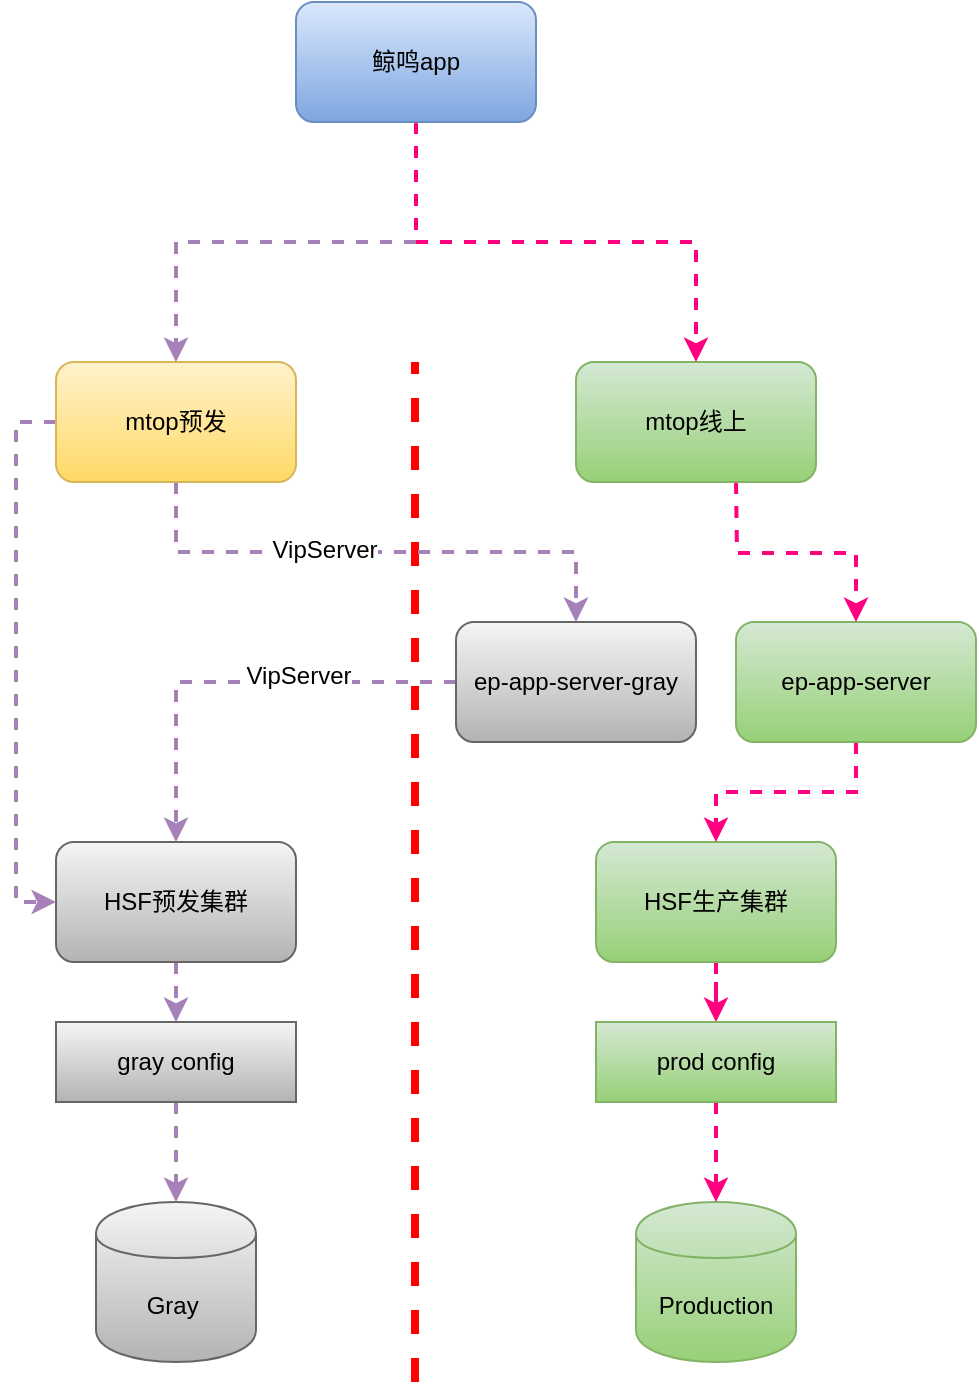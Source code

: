 <mxfile version="12.4.7" type="github"><diagram id="Gk4kHyFn3zn3_QR2qy4u" name="Page-1"><mxGraphModel dx="1168" dy="637" grid="1" gridSize="10" guides="1" tooltips="1" connect="1" arrows="1" fold="1" page="1" pageScale="1" pageWidth="827" pageHeight="1169" math="0" shadow="0"><root><mxCell id="0"/><mxCell id="1" parent="0"/><mxCell id="psz0ONWJy-oLL9iXoKW5-1" value="Gray&amp;nbsp;" style="shape=cylinder;whiteSpace=wrap;html=1;boundedLbl=1;backgroundOutline=1;fillColor=#f5f5f5;strokeColor=#666666;gradientColor=#b3b3b3;" parent="1" vertex="1"><mxGeometry x="130" y="650" width="80" height="80" as="geometry"/></mxCell><mxCell id="psz0ONWJy-oLL9iXoKW5-3" value="Production" style="shape=cylinder;whiteSpace=wrap;html=1;boundedLbl=1;backgroundOutline=1;fillColor=#d5e8d4;strokeColor=#82b366;gradientColor=#97d077;" parent="1" vertex="1"><mxGeometry x="400" y="650" width="80" height="80" as="geometry"/></mxCell><mxCell id="psz0ONWJy-oLL9iXoKW5-37" style="edgeStyle=orthogonalEdgeStyle;rounded=0;orthogonalLoop=1;jettySize=auto;html=1;exitX=0.5;exitY=1;exitDx=0;exitDy=0;entryX=0.5;entryY=0;entryDx=0;entryDy=0;dashed=1;strokeColor=#A680B8;strokeWidth=2;" parent="1" source="psz0ONWJy-oLL9iXoKW5-9" target="psz0ONWJy-oLL9iXoKW5-13" edge="1"><mxGeometry relative="1" as="geometry"/></mxCell><mxCell id="psz0ONWJy-oLL9iXoKW5-9" value="HSF预发集群" style="rounded=1;whiteSpace=wrap;html=1;gradientColor=#b3b3b3;fillColor=#f5f5f5;strokeColor=#666666;" parent="1" vertex="1"><mxGeometry x="110" y="470" width="120" height="60" as="geometry"/></mxCell><mxCell id="psz0ONWJy-oLL9iXoKW5-44" style="edgeStyle=orthogonalEdgeStyle;rounded=0;orthogonalLoop=1;jettySize=auto;html=1;exitX=0.5;exitY=1;exitDx=0;exitDy=0;dashed=1;strokeColor=#FF0080;strokeWidth=2;" parent="1" source="psz0ONWJy-oLL9iXoKW5-10" target="psz0ONWJy-oLL9iXoKW5-14" edge="1"><mxGeometry relative="1" as="geometry"/></mxCell><mxCell id="psz0ONWJy-oLL9iXoKW5-10" value="HSF生产集群" style="rounded=1;whiteSpace=wrap;html=1;gradientColor=#97d077;fillColor=#d5e8d4;strokeColor=#82b366;" parent="1" vertex="1"><mxGeometry x="380" y="470" width="120" height="60" as="geometry"/></mxCell><mxCell id="psz0ONWJy-oLL9iXoKW5-36" style="edgeStyle=orthogonalEdgeStyle;rounded=0;orthogonalLoop=1;jettySize=auto;html=1;exitX=0;exitY=0.5;exitDx=0;exitDy=0;entryX=0.5;entryY=0;entryDx=0;entryDy=0;dashed=1;strokeColor=#A680B8;strokeWidth=2;" parent="1" source="psz0ONWJy-oLL9iXoKW5-11" target="psz0ONWJy-oLL9iXoKW5-9" edge="1"><mxGeometry relative="1" as="geometry"/></mxCell><mxCell id="psz0ONWJy-oLL9iXoKW5-40" value="VipServer" style="text;html=1;align=center;verticalAlign=middle;resizable=0;points=[];labelBackgroundColor=#ffffff;" parent="psz0ONWJy-oLL9iXoKW5-36" vertex="1" connectable="0"><mxGeometry x="-0.28" y="-3" relative="1" as="geometry"><mxPoint as="offset"/></mxGeometry></mxCell><mxCell id="psz0ONWJy-oLL9iXoKW5-11" value="ep-app-server-gray" style="rounded=1;whiteSpace=wrap;html=1;fillColor=#f5f5f5;strokeColor=#666666;gradientColor=#b3b3b3;" parent="1" vertex="1"><mxGeometry x="310" y="360" width="120" height="60" as="geometry"/></mxCell><mxCell id="psz0ONWJy-oLL9iXoKW5-43" style="edgeStyle=orthogonalEdgeStyle;rounded=0;orthogonalLoop=1;jettySize=auto;html=1;exitX=0.5;exitY=1;exitDx=0;exitDy=0;dashed=1;strokeColor=#FF0080;strokeWidth=2;" parent="1" source="psz0ONWJy-oLL9iXoKW5-12" target="psz0ONWJy-oLL9iXoKW5-10" edge="1"><mxGeometry relative="1" as="geometry"/></mxCell><mxCell id="psz0ONWJy-oLL9iXoKW5-12" value="ep-app-server" style="rounded=1;whiteSpace=wrap;html=1;gradientColor=#97d077;fillColor=#d5e8d4;strokeColor=#82b366;" parent="1" vertex="1"><mxGeometry x="450" y="360" width="120" height="60" as="geometry"/></mxCell><mxCell id="psz0ONWJy-oLL9iXoKW5-38" style="edgeStyle=orthogonalEdgeStyle;rounded=0;orthogonalLoop=1;jettySize=auto;html=1;exitX=0.5;exitY=1;exitDx=0;exitDy=0;entryX=0.5;entryY=0;entryDx=0;entryDy=0;dashed=1;strokeColor=#A680B8;strokeWidth=2;" parent="1" source="psz0ONWJy-oLL9iXoKW5-13" target="psz0ONWJy-oLL9iXoKW5-1" edge="1"><mxGeometry relative="1" as="geometry"/></mxCell><mxCell id="psz0ONWJy-oLL9iXoKW5-13" value="gray config" style="rounded=0;whiteSpace=wrap;html=1;gradientColor=#b3b3b3;fillColor=#f5f5f5;strokeColor=#666666;" parent="1" vertex="1"><mxGeometry x="110" y="560" width="120" height="40" as="geometry"/></mxCell><mxCell id="psz0ONWJy-oLL9iXoKW5-45" style="edgeStyle=orthogonalEdgeStyle;rounded=0;orthogonalLoop=1;jettySize=auto;html=1;exitX=0.5;exitY=1;exitDx=0;exitDy=0;entryX=0.5;entryY=0;entryDx=0;entryDy=0;dashed=1;strokeColor=#FF0080;strokeWidth=2;" parent="1" source="psz0ONWJy-oLL9iXoKW5-14" target="psz0ONWJy-oLL9iXoKW5-3" edge="1"><mxGeometry relative="1" as="geometry"/></mxCell><mxCell id="psz0ONWJy-oLL9iXoKW5-14" value="prod config" style="rounded=0;whiteSpace=wrap;html=1;gradientColor=#97d077;fillColor=#d5e8d4;strokeColor=#82b366;" parent="1" vertex="1"><mxGeometry x="380" y="560" width="120" height="40" as="geometry"/></mxCell><mxCell id="psz0ONWJy-oLL9iXoKW5-22" value="" style="endArrow=none;dashed=1;html=1;strokeColor=#FF0000;strokeWidth=4;" parent="1" edge="1"><mxGeometry width="50" height="50" relative="1" as="geometry"><mxPoint x="289.5" y="740" as="sourcePoint"/><mxPoint x="289.5" y="230" as="targetPoint"/></mxGeometry></mxCell><mxCell id="psz0ONWJy-oLL9iXoKW5-32" style="edgeStyle=orthogonalEdgeStyle;rounded=0;orthogonalLoop=1;jettySize=auto;html=1;exitX=0.5;exitY=1;exitDx=0;exitDy=0;dashed=1;strokeColor=#A680B8;strokeWidth=2;" parent="1" source="psz0ONWJy-oLL9iXoKW5-27" target="psz0ONWJy-oLL9iXoKW5-11" edge="1"><mxGeometry relative="1" as="geometry"/></mxCell><mxCell id="psz0ONWJy-oLL9iXoKW5-39" value="VipServer" style="text;html=1;align=center;verticalAlign=middle;resizable=0;points=[];labelBackgroundColor=#ffffff;" parent="psz0ONWJy-oLL9iXoKW5-32" vertex="1" connectable="0"><mxGeometry x="-0.192" y="1" relative="1" as="geometry"><mxPoint as="offset"/></mxGeometry></mxCell><mxCell id="psz0ONWJy-oLL9iXoKW5-35" style="edgeStyle=orthogonalEdgeStyle;rounded=0;orthogonalLoop=1;jettySize=auto;html=1;exitX=0;exitY=0.5;exitDx=0;exitDy=0;entryX=0;entryY=0.5;entryDx=0;entryDy=0;dashed=1;strokeColor=#A680B8;strokeWidth=2;" parent="1" source="psz0ONWJy-oLL9iXoKW5-27" target="psz0ONWJy-oLL9iXoKW5-9" edge="1"><mxGeometry relative="1" as="geometry"/></mxCell><mxCell id="psz0ONWJy-oLL9iXoKW5-27" value="mtop预发" style="rounded=1;whiteSpace=wrap;html=1;fillColor=#fff2cc;strokeColor=#d6b656;gradientColor=#ffd966;" parent="1" vertex="1"><mxGeometry x="110" y="230" width="120" height="60" as="geometry"/></mxCell><mxCell id="psz0ONWJy-oLL9iXoKW5-42" style="edgeStyle=orthogonalEdgeStyle;rounded=0;orthogonalLoop=1;jettySize=auto;html=1;exitX=0.5;exitY=1;exitDx=0;exitDy=0;entryX=0.5;entryY=0;entryDx=0;entryDy=0;dashed=1;strokeColor=#FF0080;strokeWidth=2;" parent="1" target="psz0ONWJy-oLL9iXoKW5-12" edge="1"><mxGeometry relative="1" as="geometry"><mxPoint x="450" y="290" as="sourcePoint"/></mxGeometry></mxCell><mxCell id="psz0ONWJy-oLL9iXoKW5-28" value="mtop线上" style="rounded=1;whiteSpace=wrap;html=1;fillColor=#d5e8d4;strokeColor=#82b366;gradientColor=#97d077;" parent="1" vertex="1"><mxGeometry x="370" y="230" width="120" height="60" as="geometry"/></mxCell><mxCell id="psz0ONWJy-oLL9iXoKW5-31" style="edgeStyle=orthogonalEdgeStyle;rounded=0;orthogonalLoop=1;jettySize=auto;html=1;strokeColor=#A680B8;strokeWidth=2;dashed=1;" parent="1" source="psz0ONWJy-oLL9iXoKW5-29" target="psz0ONWJy-oLL9iXoKW5-27" edge="1"><mxGeometry relative="1" as="geometry"/></mxCell><mxCell id="psz0ONWJy-oLL9iXoKW5-41" style="edgeStyle=orthogonalEdgeStyle;rounded=0;orthogonalLoop=1;jettySize=auto;html=1;exitX=0.5;exitY=1;exitDx=0;exitDy=0;dashed=1;strokeColor=#FF0080;strokeWidth=2;" parent="1" source="psz0ONWJy-oLL9iXoKW5-29" target="psz0ONWJy-oLL9iXoKW5-28" edge="1"><mxGeometry relative="1" as="geometry"/></mxCell><mxCell id="psz0ONWJy-oLL9iXoKW5-29" value="鲸鸣app" style="rounded=1;whiteSpace=wrap;html=1;fillColor=#dae8fc;strokeColor=#6c8ebf;gradientColor=#7ea6e0;" parent="1" vertex="1"><mxGeometry x="230" y="50" width="120" height="60" as="geometry"/></mxCell></root></mxGraphModel></diagram></mxfile>